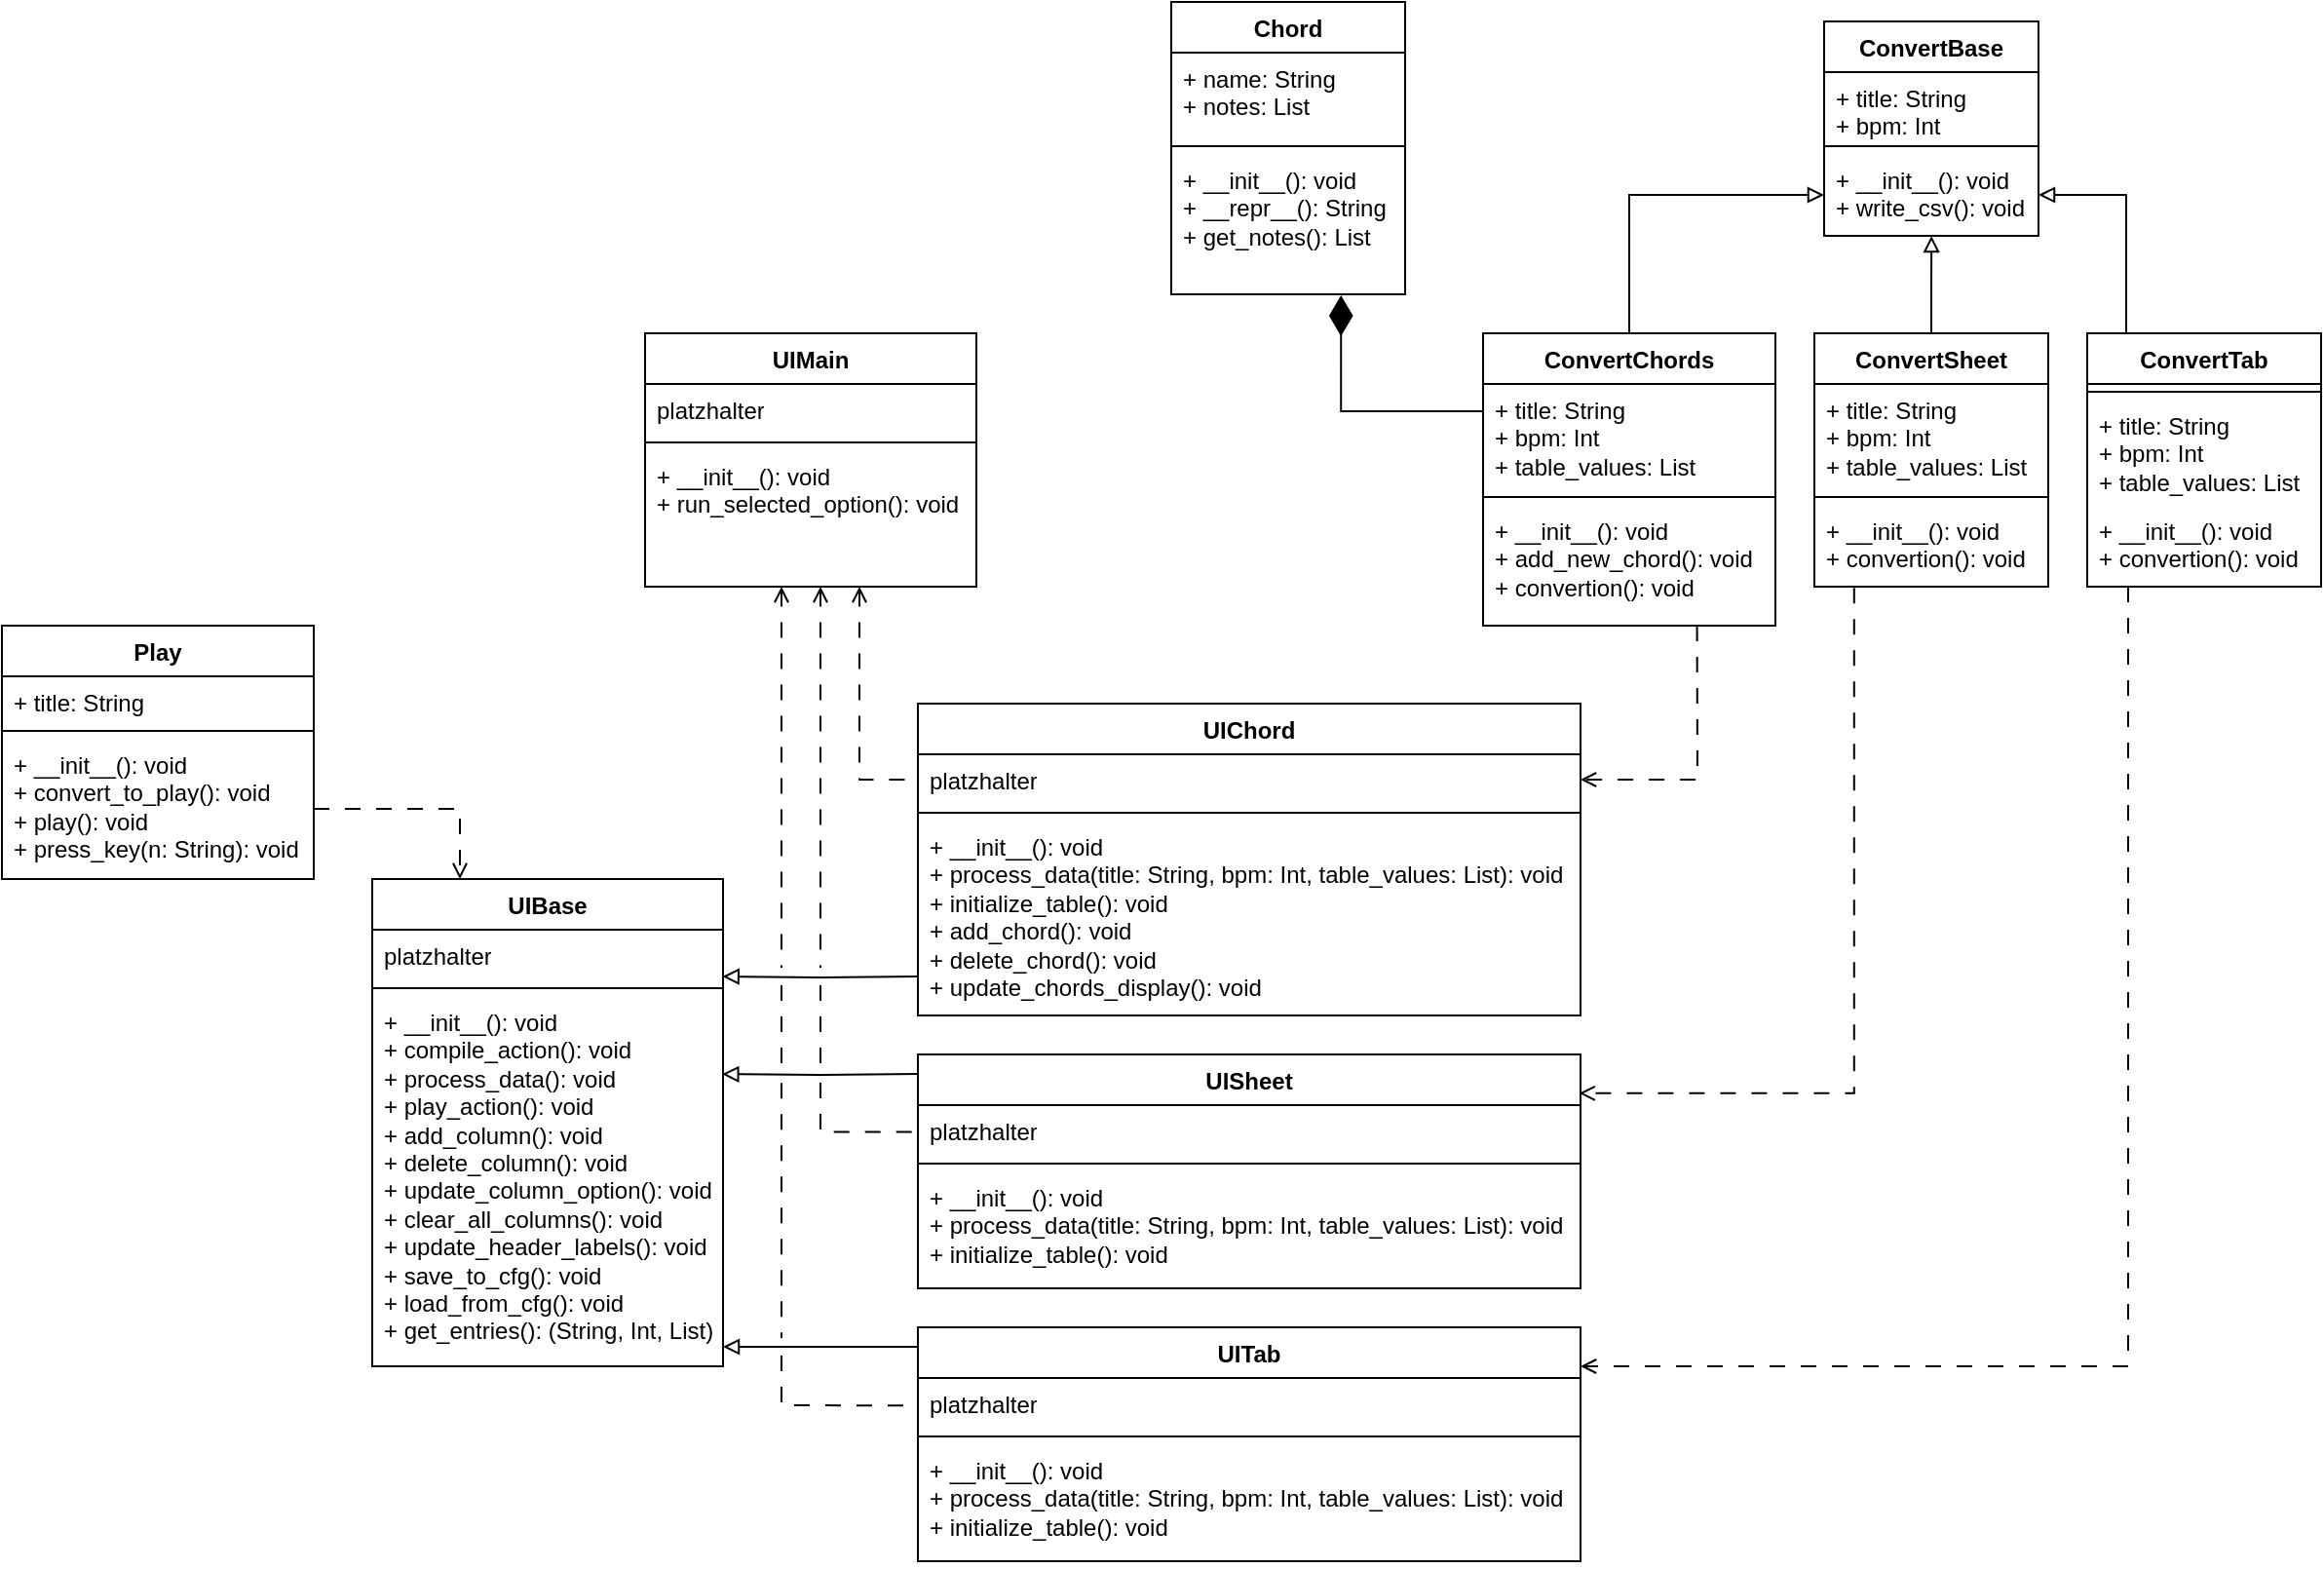 <mxfile version="25.0.2">
  <diagram name="Seite-1" id="4VhsXRwpozqBJ4YJXbb2">
    <mxGraphModel dx="1050" dy="621" grid="1" gridSize="10" guides="1" tooltips="1" connect="1" arrows="1" fold="1" page="1" pageScale="1" pageWidth="1654" pageHeight="2336" math="0" shadow="0">
      <root>
        <mxCell id="0" />
        <mxCell id="1" parent="0" />
        <mxCell id="fc5pYNwBbescbVxhXiLX-1" value="UIMain" style="swimlane;fontStyle=1;align=center;verticalAlign=top;childLayout=stackLayout;horizontal=1;startSize=26;horizontalStack=0;resizeParent=1;resizeParentMax=0;resizeLast=0;collapsible=1;marginBottom=0;whiteSpace=wrap;html=1;" parent="1" vertex="1">
          <mxGeometry x="370" y="210" width="170" height="130" as="geometry">
            <mxRectangle x="430" y="190" width="120" height="30" as="alternateBounds" />
          </mxGeometry>
        </mxCell>
        <mxCell id="fc5pYNwBbescbVxhXiLX-2" value="platzhalter" style="text;strokeColor=none;fillColor=none;align=left;verticalAlign=top;spacingLeft=4;spacingRight=4;overflow=hidden;rotatable=0;points=[[0,0.5],[1,0.5]];portConstraint=eastwest;whiteSpace=wrap;html=1;" parent="fc5pYNwBbescbVxhXiLX-1" vertex="1">
          <mxGeometry y="26" width="170" height="26" as="geometry" />
        </mxCell>
        <mxCell id="fc5pYNwBbescbVxhXiLX-3" value="" style="line;strokeWidth=1;fillColor=none;align=left;verticalAlign=middle;spacingTop=-1;spacingLeft=3;spacingRight=3;rotatable=0;labelPosition=right;points=[];portConstraint=eastwest;strokeColor=inherit;" parent="fc5pYNwBbescbVxhXiLX-1" vertex="1">
          <mxGeometry y="52" width="170" height="8" as="geometry" />
        </mxCell>
        <mxCell id="fc5pYNwBbescbVxhXiLX-4" value="+ __init__(): void&lt;div&gt;+ run_selected_option(): void&lt;/div&gt;" style="text;strokeColor=none;fillColor=none;align=left;verticalAlign=top;spacingLeft=4;spacingRight=4;overflow=hidden;rotatable=0;points=[[0,0.5],[1,0.5]];portConstraint=eastwest;whiteSpace=wrap;html=1;" parent="fc5pYNwBbescbVxhXiLX-1" vertex="1">
          <mxGeometry y="60" width="170" height="70" as="geometry" />
        </mxCell>
        <mxCell id="5gARS5CSZj7Vp_-cpZxx-1" value="UIBase" style="swimlane;fontStyle=1;align=center;verticalAlign=top;childLayout=stackLayout;horizontal=1;startSize=26;horizontalStack=0;resizeParent=1;resizeParentMax=0;resizeLast=0;collapsible=1;marginBottom=0;whiteSpace=wrap;html=1;" vertex="1" parent="1">
          <mxGeometry x="230" y="490" width="180" height="250" as="geometry">
            <mxRectangle x="430" y="190" width="120" height="30" as="alternateBounds" />
          </mxGeometry>
        </mxCell>
        <mxCell id="5gARS5CSZj7Vp_-cpZxx-2" value="platzhalter" style="text;strokeColor=none;fillColor=none;align=left;verticalAlign=top;spacingLeft=4;spacingRight=4;overflow=hidden;rotatable=0;points=[[0,0.5],[1,0.5]];portConstraint=eastwest;whiteSpace=wrap;html=1;" vertex="1" parent="5gARS5CSZj7Vp_-cpZxx-1">
          <mxGeometry y="26" width="180" height="26" as="geometry" />
        </mxCell>
        <mxCell id="5gARS5CSZj7Vp_-cpZxx-3" value="" style="line;strokeWidth=1;fillColor=none;align=left;verticalAlign=middle;spacingTop=-1;spacingLeft=3;spacingRight=3;rotatable=0;labelPosition=right;points=[];portConstraint=eastwest;strokeColor=inherit;" vertex="1" parent="5gARS5CSZj7Vp_-cpZxx-1">
          <mxGeometry y="52" width="180" height="8" as="geometry" />
        </mxCell>
        <mxCell id="5gARS5CSZj7Vp_-cpZxx-4" value="+ __init__(): void&lt;div&gt;+ compile_action(): void&lt;/div&gt;&lt;div&gt;+ process_data(): void&lt;/div&gt;&lt;div&gt;+ play_action(): void&lt;/div&gt;&lt;div&gt;+ add_column(): void&lt;/div&gt;&lt;div&gt;+ delete_column(): void&lt;/div&gt;&lt;div&gt;+ update_column_option(): void&lt;/div&gt;&lt;div&gt;+ clear_all_columns(): void&lt;/div&gt;&lt;div&gt;+ update_header_labels(): void&lt;/div&gt;&lt;div&gt;+ save_to_cfg(): void&lt;/div&gt;&lt;div&gt;+ load_from_cfg(): void&lt;/div&gt;&lt;div&gt;+ get_entries(): (String, Int, List)&lt;/div&gt;" style="text;strokeColor=none;fillColor=none;align=left;verticalAlign=top;spacingLeft=4;spacingRight=4;overflow=hidden;rotatable=0;points=[[0,0.5],[1,0.5]];portConstraint=eastwest;whiteSpace=wrap;html=1;" vertex="1" parent="5gARS5CSZj7Vp_-cpZxx-1">
          <mxGeometry y="60" width="180" height="190" as="geometry" />
        </mxCell>
        <mxCell id="5gARS5CSZj7Vp_-cpZxx-5" value="UIChord" style="swimlane;fontStyle=1;align=center;verticalAlign=top;childLayout=stackLayout;horizontal=1;startSize=26;horizontalStack=0;resizeParent=1;resizeParentMax=0;resizeLast=0;collapsible=1;marginBottom=0;whiteSpace=wrap;html=1;" vertex="1" parent="1">
          <mxGeometry x="510" y="400" width="340" height="160" as="geometry">
            <mxRectangle x="430" y="190" width="120" height="30" as="alternateBounds" />
          </mxGeometry>
        </mxCell>
        <mxCell id="5gARS5CSZj7Vp_-cpZxx-6" value="platzhalter" style="text;strokeColor=none;fillColor=none;align=left;verticalAlign=top;spacingLeft=4;spacingRight=4;overflow=hidden;rotatable=0;points=[[0,0.5],[1,0.5]];portConstraint=eastwest;whiteSpace=wrap;html=1;" vertex="1" parent="5gARS5CSZj7Vp_-cpZxx-5">
          <mxGeometry y="26" width="340" height="26" as="geometry" />
        </mxCell>
        <mxCell id="5gARS5CSZj7Vp_-cpZxx-7" value="" style="line;strokeWidth=1;fillColor=none;align=left;verticalAlign=middle;spacingTop=-1;spacingLeft=3;spacingRight=3;rotatable=0;labelPosition=right;points=[];portConstraint=eastwest;strokeColor=inherit;" vertex="1" parent="5gARS5CSZj7Vp_-cpZxx-5">
          <mxGeometry y="52" width="340" height="8" as="geometry" />
        </mxCell>
        <mxCell id="5gARS5CSZj7Vp_-cpZxx-8" value="+ __init__(): void&lt;div&gt;+ process_data(title: String, bpm: Int, table_values: List): void&lt;/div&gt;&lt;div&gt;+ initialize_table(): void&lt;/div&gt;&lt;div&gt;+ add_chord(): void&lt;/div&gt;&lt;div&gt;+ delete_chord(): void&lt;/div&gt;&lt;div&gt;+ update_chords_display(): void&lt;/div&gt;" style="text;strokeColor=none;fillColor=none;align=left;verticalAlign=top;spacingLeft=4;spacingRight=4;overflow=hidden;rotatable=0;points=[[0,0.5],[1,0.5]];portConstraint=eastwest;whiteSpace=wrap;html=1;" vertex="1" parent="5gARS5CSZj7Vp_-cpZxx-5">
          <mxGeometry y="60" width="340" height="100" as="geometry" />
        </mxCell>
        <mxCell id="5gARS5CSZj7Vp_-cpZxx-9" value="UISheet" style="swimlane;fontStyle=1;align=center;verticalAlign=top;childLayout=stackLayout;horizontal=1;startSize=26;horizontalStack=0;resizeParent=1;resizeParentMax=0;resizeLast=0;collapsible=1;marginBottom=0;whiteSpace=wrap;html=1;" vertex="1" parent="1">
          <mxGeometry x="510" y="580" width="340" height="120" as="geometry">
            <mxRectangle x="430" y="190" width="120" height="30" as="alternateBounds" />
          </mxGeometry>
        </mxCell>
        <mxCell id="5gARS5CSZj7Vp_-cpZxx-10" value="platzhalter" style="text;strokeColor=none;fillColor=none;align=left;verticalAlign=top;spacingLeft=4;spacingRight=4;overflow=hidden;rotatable=0;points=[[0,0.5],[1,0.5]];portConstraint=eastwest;whiteSpace=wrap;html=1;" vertex="1" parent="5gARS5CSZj7Vp_-cpZxx-9">
          <mxGeometry y="26" width="340" height="26" as="geometry" />
        </mxCell>
        <mxCell id="5gARS5CSZj7Vp_-cpZxx-11" value="" style="line;strokeWidth=1;fillColor=none;align=left;verticalAlign=middle;spacingTop=-1;spacingLeft=3;spacingRight=3;rotatable=0;labelPosition=right;points=[];portConstraint=eastwest;strokeColor=inherit;" vertex="1" parent="5gARS5CSZj7Vp_-cpZxx-9">
          <mxGeometry y="52" width="340" height="8" as="geometry" />
        </mxCell>
        <mxCell id="5gARS5CSZj7Vp_-cpZxx-12" value="+ __init__(): void&lt;div&gt;+ process_data(title: String, bpm: Int, table_values: List): void&lt;/div&gt;&lt;div&gt;+ initialize_table(): void&lt;/div&gt;" style="text;strokeColor=none;fillColor=none;align=left;verticalAlign=top;spacingLeft=4;spacingRight=4;overflow=hidden;rotatable=0;points=[[0,0.5],[1,0.5]];portConstraint=eastwest;whiteSpace=wrap;html=1;" vertex="1" parent="5gARS5CSZj7Vp_-cpZxx-9">
          <mxGeometry y="60" width="340" height="60" as="geometry" />
        </mxCell>
        <mxCell id="5gARS5CSZj7Vp_-cpZxx-13" value="UITab" style="swimlane;fontStyle=1;align=center;verticalAlign=top;childLayout=stackLayout;horizontal=1;startSize=26;horizontalStack=0;resizeParent=1;resizeParentMax=0;resizeLast=0;collapsible=1;marginBottom=0;whiteSpace=wrap;html=1;" vertex="1" parent="1">
          <mxGeometry x="510" y="720" width="340" height="120" as="geometry">
            <mxRectangle x="430" y="190" width="120" height="30" as="alternateBounds" />
          </mxGeometry>
        </mxCell>
        <mxCell id="5gARS5CSZj7Vp_-cpZxx-14" value="platzhalter" style="text;strokeColor=none;fillColor=none;align=left;verticalAlign=top;spacingLeft=4;spacingRight=4;overflow=hidden;rotatable=0;points=[[0,0.5],[1,0.5]];portConstraint=eastwest;whiteSpace=wrap;html=1;" vertex="1" parent="5gARS5CSZj7Vp_-cpZxx-13">
          <mxGeometry y="26" width="340" height="26" as="geometry" />
        </mxCell>
        <mxCell id="5gARS5CSZj7Vp_-cpZxx-15" value="" style="line;strokeWidth=1;fillColor=none;align=left;verticalAlign=middle;spacingTop=-1;spacingLeft=3;spacingRight=3;rotatable=0;labelPosition=right;points=[];portConstraint=eastwest;strokeColor=inherit;" vertex="1" parent="5gARS5CSZj7Vp_-cpZxx-13">
          <mxGeometry y="52" width="340" height="8" as="geometry" />
        </mxCell>
        <mxCell id="5gARS5CSZj7Vp_-cpZxx-16" value="+ __init__(): void&lt;div&gt;+ process_data(title: String, bpm: Int, table_values: List): void&lt;/div&gt;&lt;div&gt;+ initialize_table(): void&lt;/div&gt;" style="text;strokeColor=none;fillColor=none;align=left;verticalAlign=top;spacingLeft=4;spacingRight=4;overflow=hidden;rotatable=0;points=[[0,0.5],[1,0.5]];portConstraint=eastwest;whiteSpace=wrap;html=1;" vertex="1" parent="5gARS5CSZj7Vp_-cpZxx-13">
          <mxGeometry y="60" width="340" height="60" as="geometry" />
        </mxCell>
        <mxCell id="5gARS5CSZj7Vp_-cpZxx-17" value="ConvertBase" style="swimlane;fontStyle=1;align=center;verticalAlign=top;childLayout=stackLayout;horizontal=1;startSize=26;horizontalStack=0;resizeParent=1;resizeParentMax=0;resizeLast=0;collapsible=1;marginBottom=0;whiteSpace=wrap;html=1;" vertex="1" parent="1">
          <mxGeometry x="975" y="50" width="110" height="110" as="geometry">
            <mxRectangle x="430" y="190" width="120" height="30" as="alternateBounds" />
          </mxGeometry>
        </mxCell>
        <mxCell id="5gARS5CSZj7Vp_-cpZxx-18" value="+ title: String&lt;div&gt;+ bpm: Int&lt;/div&gt;" style="text;strokeColor=none;fillColor=none;align=left;verticalAlign=top;spacingLeft=4;spacingRight=4;overflow=hidden;rotatable=0;points=[[0,0.5],[1,0.5]];portConstraint=eastwest;whiteSpace=wrap;html=1;" vertex="1" parent="5gARS5CSZj7Vp_-cpZxx-17">
          <mxGeometry y="26" width="110" height="34" as="geometry" />
        </mxCell>
        <mxCell id="5gARS5CSZj7Vp_-cpZxx-19" value="" style="line;strokeWidth=1;fillColor=none;align=left;verticalAlign=middle;spacingTop=-1;spacingLeft=3;spacingRight=3;rotatable=0;labelPosition=right;points=[];portConstraint=eastwest;strokeColor=inherit;" vertex="1" parent="5gARS5CSZj7Vp_-cpZxx-17">
          <mxGeometry y="60" width="110" height="8" as="geometry" />
        </mxCell>
        <mxCell id="5gARS5CSZj7Vp_-cpZxx-20" value="+ __init__(): void&lt;div&gt;+ write_csv(): void&lt;/div&gt;&lt;div&gt;&lt;br&gt;&lt;/div&gt;" style="text;strokeColor=none;fillColor=none;align=left;verticalAlign=top;spacingLeft=4;spacingRight=4;overflow=hidden;rotatable=0;points=[[0,0.5],[1,0.5]];portConstraint=eastwest;whiteSpace=wrap;html=1;" vertex="1" parent="5gARS5CSZj7Vp_-cpZxx-17">
          <mxGeometry y="68" width="110" height="42" as="geometry" />
        </mxCell>
        <mxCell id="5gARS5CSZj7Vp_-cpZxx-45" style="edgeStyle=orthogonalEdgeStyle;rounded=0;orthogonalLoop=1;jettySize=auto;html=1;exitX=0.5;exitY=0;exitDx=0;exitDy=0;endArrow=block;endFill=0;" edge="1" parent="1" source="5gARS5CSZj7Vp_-cpZxx-21" target="5gARS5CSZj7Vp_-cpZxx-20">
          <mxGeometry relative="1" as="geometry" />
        </mxCell>
        <mxCell id="5gARS5CSZj7Vp_-cpZxx-21" value="ConvertChords" style="swimlane;fontStyle=1;align=center;verticalAlign=top;childLayout=stackLayout;horizontal=1;startSize=26;horizontalStack=0;resizeParent=1;resizeParentMax=0;resizeLast=0;collapsible=1;marginBottom=0;whiteSpace=wrap;html=1;" vertex="1" parent="1">
          <mxGeometry x="800" y="210" width="150" height="150" as="geometry">
            <mxRectangle x="430" y="190" width="120" height="30" as="alternateBounds" />
          </mxGeometry>
        </mxCell>
        <mxCell id="5gARS5CSZj7Vp_-cpZxx-22" value="+ title: String&lt;div&gt;+ bpm: Int&lt;/div&gt;&lt;div&gt;+ table_values: List&lt;/div&gt;" style="text;strokeColor=none;fillColor=none;align=left;verticalAlign=top;spacingLeft=4;spacingRight=4;overflow=hidden;rotatable=0;points=[[0,0.5],[1,0.5]];portConstraint=eastwest;whiteSpace=wrap;html=1;" vertex="1" parent="5gARS5CSZj7Vp_-cpZxx-21">
          <mxGeometry y="26" width="150" height="54" as="geometry" />
        </mxCell>
        <mxCell id="5gARS5CSZj7Vp_-cpZxx-23" value="" style="line;strokeWidth=1;fillColor=none;align=left;verticalAlign=middle;spacingTop=-1;spacingLeft=3;spacingRight=3;rotatable=0;labelPosition=right;points=[];portConstraint=eastwest;strokeColor=inherit;" vertex="1" parent="5gARS5CSZj7Vp_-cpZxx-21">
          <mxGeometry y="80" width="150" height="8" as="geometry" />
        </mxCell>
        <mxCell id="5gARS5CSZj7Vp_-cpZxx-24" value="+ __init__(): void&lt;div&gt;+ add_new_chord(): void&lt;br&gt;&lt;div&gt;+ convertion(): void&lt;/div&gt;&lt;div&gt;&lt;br&gt;&lt;/div&gt;&lt;/div&gt;" style="text;strokeColor=none;fillColor=none;align=left;verticalAlign=top;spacingLeft=4;spacingRight=4;overflow=hidden;rotatable=0;points=[[0,0.5],[1,0.5]];portConstraint=eastwest;whiteSpace=wrap;html=1;" vertex="1" parent="5gARS5CSZj7Vp_-cpZxx-21">
          <mxGeometry y="88" width="150" height="62" as="geometry" />
        </mxCell>
        <mxCell id="5gARS5CSZj7Vp_-cpZxx-25" value="ConvertSheet" style="swimlane;fontStyle=1;align=center;verticalAlign=top;childLayout=stackLayout;horizontal=1;startSize=26;horizontalStack=0;resizeParent=1;resizeParentMax=0;resizeLast=0;collapsible=1;marginBottom=0;whiteSpace=wrap;html=1;" vertex="1" parent="1">
          <mxGeometry x="970" y="210" width="120" height="130" as="geometry">
            <mxRectangle x="430" y="190" width="120" height="30" as="alternateBounds" />
          </mxGeometry>
        </mxCell>
        <mxCell id="5gARS5CSZj7Vp_-cpZxx-26" value="+ title: String&lt;div&gt;+ bpm: Int&lt;/div&gt;&lt;div&gt;+ table_values: List&lt;/div&gt;" style="text;strokeColor=none;fillColor=none;align=left;verticalAlign=top;spacingLeft=4;spacingRight=4;overflow=hidden;rotatable=0;points=[[0,0.5],[1,0.5]];portConstraint=eastwest;whiteSpace=wrap;html=1;" vertex="1" parent="5gARS5CSZj7Vp_-cpZxx-25">
          <mxGeometry y="26" width="120" height="54" as="geometry" />
        </mxCell>
        <mxCell id="5gARS5CSZj7Vp_-cpZxx-27" value="" style="line;strokeWidth=1;fillColor=none;align=left;verticalAlign=middle;spacingTop=-1;spacingLeft=3;spacingRight=3;rotatable=0;labelPosition=right;points=[];portConstraint=eastwest;strokeColor=inherit;" vertex="1" parent="5gARS5CSZj7Vp_-cpZxx-25">
          <mxGeometry y="80" width="120" height="8" as="geometry" />
        </mxCell>
        <mxCell id="5gARS5CSZj7Vp_-cpZxx-28" value="+ __init__(): void&lt;div&gt;&lt;div&gt;+ convertion(): void&lt;/div&gt;&lt;div&gt;&lt;br&gt;&lt;/div&gt;&lt;/div&gt;" style="text;strokeColor=none;fillColor=none;align=left;verticalAlign=top;spacingLeft=4;spacingRight=4;overflow=hidden;rotatable=0;points=[[0,0.5],[1,0.5]];portConstraint=eastwest;whiteSpace=wrap;html=1;" vertex="1" parent="5gARS5CSZj7Vp_-cpZxx-25">
          <mxGeometry y="88" width="120" height="42" as="geometry" />
        </mxCell>
        <mxCell id="5gARS5CSZj7Vp_-cpZxx-47" style="edgeStyle=orthogonalEdgeStyle;rounded=0;orthogonalLoop=1;jettySize=auto;html=1;entryX=1;entryY=0.5;entryDx=0;entryDy=0;endArrow=block;endFill=0;" edge="1" parent="1" source="5gARS5CSZj7Vp_-cpZxx-29" target="5gARS5CSZj7Vp_-cpZxx-20">
          <mxGeometry relative="1" as="geometry">
            <Array as="points">
              <mxPoint x="1130" y="139" />
            </Array>
          </mxGeometry>
        </mxCell>
        <mxCell id="5gARS5CSZj7Vp_-cpZxx-29" value="ConvertTab" style="swimlane;fontStyle=1;align=center;verticalAlign=top;childLayout=stackLayout;horizontal=1;startSize=26;horizontalStack=0;resizeParent=1;resizeParentMax=0;resizeLast=0;collapsible=1;marginBottom=0;whiteSpace=wrap;html=1;" vertex="1" parent="1">
          <mxGeometry x="1110" y="210" width="120" height="130" as="geometry">
            <mxRectangle x="430" y="190" width="120" height="30" as="alternateBounds" />
          </mxGeometry>
        </mxCell>
        <mxCell id="5gARS5CSZj7Vp_-cpZxx-31" value="" style="line;strokeWidth=1;fillColor=none;align=left;verticalAlign=middle;spacingTop=-1;spacingLeft=3;spacingRight=3;rotatable=0;labelPosition=right;points=[];portConstraint=eastwest;strokeColor=inherit;" vertex="1" parent="5gARS5CSZj7Vp_-cpZxx-29">
          <mxGeometry y="26" width="120" height="8" as="geometry" />
        </mxCell>
        <mxCell id="5gARS5CSZj7Vp_-cpZxx-30" value="+ title: String&lt;div&gt;+ bpm: Int&lt;/div&gt;&lt;div&gt;+ table_values: List&lt;/div&gt;" style="text;strokeColor=none;fillColor=none;align=left;verticalAlign=top;spacingLeft=4;spacingRight=4;overflow=hidden;rotatable=0;points=[[0,0.5],[1,0.5]];portConstraint=eastwest;whiteSpace=wrap;html=1;" vertex="1" parent="5gARS5CSZj7Vp_-cpZxx-29">
          <mxGeometry y="34" width="120" height="54" as="geometry" />
        </mxCell>
        <mxCell id="5gARS5CSZj7Vp_-cpZxx-32" value="+ __init__(): void&lt;div&gt;&lt;div&gt;+ convertion(): void&lt;/div&gt;&lt;div&gt;&lt;br&gt;&lt;/div&gt;&lt;/div&gt;" style="text;strokeColor=none;fillColor=none;align=left;verticalAlign=top;spacingLeft=4;spacingRight=4;overflow=hidden;rotatable=0;points=[[0,0.5],[1,0.5]];portConstraint=eastwest;whiteSpace=wrap;html=1;" vertex="1" parent="5gARS5CSZj7Vp_-cpZxx-29">
          <mxGeometry y="88" width="120" height="42" as="geometry" />
        </mxCell>
        <mxCell id="5gARS5CSZj7Vp_-cpZxx-33" value="Play" style="swimlane;fontStyle=1;align=center;verticalAlign=top;childLayout=stackLayout;horizontal=1;startSize=26;horizontalStack=0;resizeParent=1;resizeParentMax=0;resizeLast=0;collapsible=1;marginBottom=0;whiteSpace=wrap;html=1;" vertex="1" parent="1">
          <mxGeometry x="40" y="360" width="160" height="130" as="geometry">
            <mxRectangle x="430" y="190" width="120" height="30" as="alternateBounds" />
          </mxGeometry>
        </mxCell>
        <mxCell id="5gARS5CSZj7Vp_-cpZxx-34" value="+ title: String" style="text;strokeColor=none;fillColor=none;align=left;verticalAlign=top;spacingLeft=4;spacingRight=4;overflow=hidden;rotatable=0;points=[[0,0.5],[1,0.5]];portConstraint=eastwest;whiteSpace=wrap;html=1;" vertex="1" parent="5gARS5CSZj7Vp_-cpZxx-33">
          <mxGeometry y="26" width="160" height="24" as="geometry" />
        </mxCell>
        <mxCell id="5gARS5CSZj7Vp_-cpZxx-35" value="" style="line;strokeWidth=1;fillColor=none;align=left;verticalAlign=middle;spacingTop=-1;spacingLeft=3;spacingRight=3;rotatable=0;labelPosition=right;points=[];portConstraint=eastwest;strokeColor=inherit;" vertex="1" parent="5gARS5CSZj7Vp_-cpZxx-33">
          <mxGeometry y="50" width="160" height="8" as="geometry" />
        </mxCell>
        <mxCell id="5gARS5CSZj7Vp_-cpZxx-36" value="+ __init__(): void&lt;div&gt;&lt;div&gt;+ convert_to_play(): void&lt;/div&gt;&lt;div&gt;+ play(): void&lt;/div&gt;&lt;div&gt;+ press_key(n: String): void&lt;/div&gt;&lt;div&gt;&lt;br&gt;&lt;/div&gt;&lt;/div&gt;" style="text;strokeColor=none;fillColor=none;align=left;verticalAlign=top;spacingLeft=4;spacingRight=4;overflow=hidden;rotatable=0;points=[[0,0.5],[1,0.5]];portConstraint=eastwest;whiteSpace=wrap;html=1;" vertex="1" parent="5gARS5CSZj7Vp_-cpZxx-33">
          <mxGeometry y="58" width="160" height="72" as="geometry" />
        </mxCell>
        <mxCell id="5gARS5CSZj7Vp_-cpZxx-37" value="Chord" style="swimlane;fontStyle=1;align=center;verticalAlign=top;childLayout=stackLayout;horizontal=1;startSize=26;horizontalStack=0;resizeParent=1;resizeParentMax=0;resizeLast=0;collapsible=1;marginBottom=0;whiteSpace=wrap;html=1;" vertex="1" parent="1">
          <mxGeometry x="640" y="40" width="120" height="150" as="geometry">
            <mxRectangle x="430" y="190" width="120" height="30" as="alternateBounds" />
          </mxGeometry>
        </mxCell>
        <mxCell id="5gARS5CSZj7Vp_-cpZxx-38" value="+ name: String&lt;div&gt;+ notes: List&lt;/div&gt;" style="text;strokeColor=none;fillColor=none;align=left;verticalAlign=top;spacingLeft=4;spacingRight=4;overflow=hidden;rotatable=0;points=[[0,0.5],[1,0.5]];portConstraint=eastwest;whiteSpace=wrap;html=1;" vertex="1" parent="5gARS5CSZj7Vp_-cpZxx-37">
          <mxGeometry y="26" width="120" height="44" as="geometry" />
        </mxCell>
        <mxCell id="5gARS5CSZj7Vp_-cpZxx-39" value="" style="line;strokeWidth=1;fillColor=none;align=left;verticalAlign=middle;spacingTop=-1;spacingLeft=3;spacingRight=3;rotatable=0;labelPosition=right;points=[];portConstraint=eastwest;strokeColor=inherit;" vertex="1" parent="5gARS5CSZj7Vp_-cpZxx-37">
          <mxGeometry y="70" width="120" height="8" as="geometry" />
        </mxCell>
        <mxCell id="5gARS5CSZj7Vp_-cpZxx-40" value="+ __init__(): void&lt;div&gt;&lt;div&gt;+ __repr__(): String&lt;/div&gt;&lt;/div&gt;&lt;div&gt;+ get_notes(): List&lt;/div&gt;" style="text;strokeColor=none;fillColor=none;align=left;verticalAlign=top;spacingLeft=4;spacingRight=4;overflow=hidden;rotatable=0;points=[[0,0.5],[1,0.5]];portConstraint=eastwest;whiteSpace=wrap;html=1;" vertex="1" parent="5gARS5CSZj7Vp_-cpZxx-37">
          <mxGeometry y="78" width="120" height="72" as="geometry" />
        </mxCell>
        <mxCell id="5gARS5CSZj7Vp_-cpZxx-46" style="edgeStyle=orthogonalEdgeStyle;rounded=0;orthogonalLoop=1;jettySize=auto;html=1;exitX=0.5;exitY=0;exitDx=0;exitDy=0;entryX=0.501;entryY=1.001;entryDx=0;entryDy=0;entryPerimeter=0;endArrow=block;endFill=0;" edge="1" parent="1" source="5gARS5CSZj7Vp_-cpZxx-25" target="5gARS5CSZj7Vp_-cpZxx-20">
          <mxGeometry relative="1" as="geometry" />
        </mxCell>
        <mxCell id="5gARS5CSZj7Vp_-cpZxx-53" style="edgeStyle=orthogonalEdgeStyle;rounded=0;orthogonalLoop=1;jettySize=auto;html=1;exitX=0;exitY=0.5;exitDx=0;exitDy=0;entryX=0.999;entryY=0.923;entryDx=0;entryDy=0;entryPerimeter=0;endArrow=block;endFill=0;" edge="1" parent="1" target="5gARS5CSZj7Vp_-cpZxx-2">
          <mxGeometry relative="1" as="geometry">
            <mxPoint x="510" y="540" as="sourcePoint" />
            <mxPoint x="460.18" y="540" as="targetPoint" />
          </mxGeometry>
        </mxCell>
        <mxCell id="5gARS5CSZj7Vp_-cpZxx-55" style="edgeStyle=orthogonalEdgeStyle;rounded=0;orthogonalLoop=1;jettySize=auto;html=1;exitX=0.17;exitY=1.014;exitDx=0;exitDy=0;endArrow=open;endFill=0;endSize=6;exitPerimeter=0;entryX=0.998;entryY=0.166;entryDx=0;entryDy=0;entryPerimeter=0;dashed=1;dashPattern=8 8;" edge="1" parent="1" source="5gARS5CSZj7Vp_-cpZxx-28" target="5gARS5CSZj7Vp_-cpZxx-9">
          <mxGeometry relative="1" as="geometry">
            <mxPoint x="620" y="890" as="targetPoint" />
            <mxPoint x="820" y="680" as="sourcePoint" />
            <Array as="points">
              <mxPoint x="990" y="600" />
            </Array>
          </mxGeometry>
        </mxCell>
        <mxCell id="5gARS5CSZj7Vp_-cpZxx-59" style="edgeStyle=orthogonalEdgeStyle;rounded=0;orthogonalLoop=1;jettySize=auto;html=1;exitX=0.732;exitY=0.999;exitDx=0;exitDy=0;endArrow=open;endFill=0;endSize=6;exitPerimeter=0;entryX=0.998;entryY=0.166;entryDx=0;entryDy=0;entryPerimeter=0;dashed=1;dashPattern=8 8;" edge="1" parent="1" source="5gARS5CSZj7Vp_-cpZxx-24">
          <mxGeometry relative="1" as="geometry">
            <mxPoint x="850" y="439" as="targetPoint" />
            <mxPoint x="907" y="362" as="sourcePoint" />
            <Array as="points">
              <mxPoint x="910" y="362" />
              <mxPoint x="910" y="362" />
              <mxPoint x="910" y="439" />
            </Array>
          </mxGeometry>
        </mxCell>
        <mxCell id="5gARS5CSZj7Vp_-cpZxx-61" style="edgeStyle=orthogonalEdgeStyle;rounded=0;orthogonalLoop=1;jettySize=auto;html=1;exitX=0.17;exitY=1.014;exitDx=0;exitDy=0;endArrow=open;endFill=0;endSize=6;exitPerimeter=0;dashed=1;dashPattern=8 8;" edge="1" parent="1" target="5gARS5CSZj7Vp_-cpZxx-13">
          <mxGeometry relative="1" as="geometry">
            <mxPoint x="870" y="740" as="targetPoint" />
            <mxPoint x="1131" y="340" as="sourcePoint" />
            <Array as="points">
              <mxPoint x="1131" y="740" />
            </Array>
          </mxGeometry>
        </mxCell>
        <mxCell id="5gARS5CSZj7Vp_-cpZxx-62" style="edgeStyle=orthogonalEdgeStyle;rounded=0;orthogonalLoop=1;jettySize=auto;html=1;exitX=1;exitY=0.5;exitDx=0;exitDy=0;entryX=0.25;entryY=0;entryDx=0;entryDy=0;endArrow=open;endFill=0;endSize=6;dashed=1;dashPattern=8 8;" edge="1" parent="1" source="5gARS5CSZj7Vp_-cpZxx-36" target="5gARS5CSZj7Vp_-cpZxx-1">
          <mxGeometry relative="1" as="geometry">
            <Array as="points">
              <mxPoint x="275" y="454" />
            </Array>
          </mxGeometry>
        </mxCell>
        <mxCell id="5gARS5CSZj7Vp_-cpZxx-63" style="edgeStyle=orthogonalEdgeStyle;rounded=0;orthogonalLoop=1;jettySize=auto;html=1;exitX=0;exitY=0.5;exitDx=0;exitDy=0;entryX=0.998;entryY=0.211;entryDx=0;entryDy=0;entryPerimeter=0;endArrow=block;endFill=0;" edge="1" parent="1" target="5gARS5CSZj7Vp_-cpZxx-4">
          <mxGeometry relative="1" as="geometry">
            <mxPoint x="509.82" y="590" as="sourcePoint" />
            <mxPoint x="460.0" y="590" as="targetPoint" />
          </mxGeometry>
        </mxCell>
        <mxCell id="5gARS5CSZj7Vp_-cpZxx-64" style="edgeStyle=orthogonalEdgeStyle;rounded=0;orthogonalLoop=1;jettySize=auto;html=1;exitX=0;exitY=0.5;exitDx=0;exitDy=0;entryX=0.998;entryY=0.211;entryDx=0;entryDy=0;entryPerimeter=0;endArrow=block;endFill=0;" edge="1" parent="1">
          <mxGeometry relative="1" as="geometry">
            <mxPoint x="509.82" y="730" as="sourcePoint" />
            <mxPoint x="410" y="730" as="targetPoint" />
          </mxGeometry>
        </mxCell>
        <mxCell id="5gARS5CSZj7Vp_-cpZxx-65" style="edgeStyle=orthogonalEdgeStyle;rounded=0;orthogonalLoop=1;jettySize=auto;html=1;endArrow=none;endFill=0;endSize=6;entryX=0;entryY=0.5;entryDx=0;entryDy=0;startArrow=open;startFill=0;targetPerimeterSpacing=6;sourcePerimeterSpacing=6;startSize=6;dashed=1;dashPattern=8 8;" edge="1" parent="1" target="5gARS5CSZj7Vp_-cpZxx-6">
          <mxGeometry relative="1" as="geometry">
            <mxPoint x="350" y="599" as="targetPoint" />
            <mxPoint x="480" y="340" as="sourcePoint" />
            <Array as="points">
              <mxPoint x="480" y="340" />
              <mxPoint x="480" y="439" />
            </Array>
          </mxGeometry>
        </mxCell>
        <mxCell id="5gARS5CSZj7Vp_-cpZxx-67" style="edgeStyle=orthogonalEdgeStyle;rounded=0;orthogonalLoop=1;jettySize=auto;html=1;endArrow=none;endFill=0;endSize=6;entryX=0;entryY=0.527;entryDx=0;entryDy=0;startArrow=open;startFill=0;targetPerimeterSpacing=26;sourcePerimeterSpacing=13;startSize=6;entryPerimeter=0;jumpStyle=gap;jumpSize=9;dashed=1;dashPattern=8 8;" edge="1" parent="1" target="5gARS5CSZj7Vp_-cpZxx-10">
          <mxGeometry relative="1" as="geometry">
            <mxPoint x="490" y="439" as="targetPoint" />
            <mxPoint x="460" y="340" as="sourcePoint" />
            <Array as="points">
              <mxPoint x="460" y="620" />
            </Array>
          </mxGeometry>
        </mxCell>
        <mxCell id="5gARS5CSZj7Vp_-cpZxx-69" style="edgeStyle=orthogonalEdgeStyle;rounded=0;orthogonalLoop=1;jettySize=auto;html=1;endArrow=none;endFill=0;endSize=6;entryX=-0.001;entryY=0.544;entryDx=0;entryDy=0;startArrow=open;startFill=0;targetPerimeterSpacing=26;sourcePerimeterSpacing=13;startSize=6;entryPerimeter=0;jumpStyle=gap;jumpSize=9;dashed=1;dashPattern=8 8;" edge="1" parent="1" target="5gARS5CSZj7Vp_-cpZxx-14">
          <mxGeometry relative="1" as="geometry">
            <mxPoint x="490" y="620" as="targetPoint" />
            <mxPoint x="440" y="340" as="sourcePoint" />
            <Array as="points">
              <mxPoint x="440" y="760" />
              <mxPoint x="470" y="760" />
            </Array>
          </mxGeometry>
        </mxCell>
        <mxCell id="5gARS5CSZj7Vp_-cpZxx-70" style="edgeStyle=orthogonalEdgeStyle;rounded=0;orthogonalLoop=1;jettySize=auto;html=1;endArrow=diamondThin;endFill=1;endSize=18;entryX=0.726;entryY=1.007;entryDx=0;entryDy=0;entryPerimeter=0;" edge="1" parent="1" target="5gARS5CSZj7Vp_-cpZxx-40">
          <mxGeometry relative="1" as="geometry">
            <mxPoint x="699.7" y="312.7" as="targetPoint" />
            <mxPoint x="800" y="250" as="sourcePoint" />
            <Array as="points">
              <mxPoint x="800" y="250" />
              <mxPoint x="727" y="250" />
            </Array>
          </mxGeometry>
        </mxCell>
      </root>
    </mxGraphModel>
  </diagram>
</mxfile>
